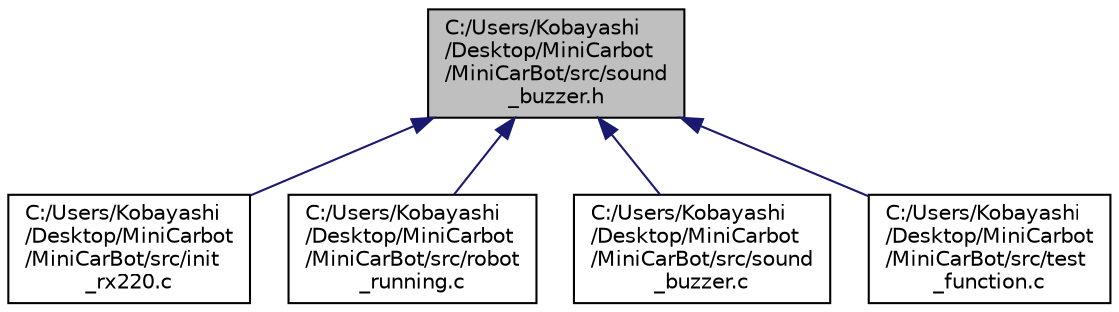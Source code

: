 digraph "C:/Users/Kobayashi/Desktop/MiniCarbot/MiniCarBot/src/sound_buzzer.h"
{
 // LATEX_PDF_SIZE
  edge [fontname="Helvetica",fontsize="10",labelfontname="Helvetica",labelfontsize="10"];
  node [fontname="Helvetica",fontsize="10",shape=record];
  Node1 [label="C:/Users/Kobayashi\l/Desktop/MiniCarbot\l/MiniCarBot/src/sound\l_buzzer.h",height=0.2,width=0.4,color="black", fillcolor="grey75", style="filled", fontcolor="black",tooltip="ブザーを駆動するための周波数可変の矩形波出力"];
  Node1 -> Node2 [dir="back",color="midnightblue",fontsize="10",style="solid",fontname="Helvetica"];
  Node2 [label="C:/Users/Kobayashi\l/Desktop/MiniCarbot\l/MiniCarBot/src/init\l_rx220.c",height=0.2,width=0.4,color="black", fillcolor="white", style="filled",URL="$init__rx220_8c.html",tooltip=" "];
  Node1 -> Node3 [dir="back",color="midnightblue",fontsize="10",style="solid",fontname="Helvetica"];
  Node3 [label="C:/Users/Kobayashi\l/Desktop/MiniCarbot\l/MiniCarBot/src/robot\l_running.c",height=0.2,width=0.4,color="black", fillcolor="white", style="filled",URL="$robot__running_8c.html",tooltip=" "];
  Node1 -> Node4 [dir="back",color="midnightblue",fontsize="10",style="solid",fontname="Helvetica"];
  Node4 [label="C:/Users/Kobayashi\l/Desktop/MiniCarbot\l/MiniCarBot/src/sound\l_buzzer.c",height=0.2,width=0.4,color="black", fillcolor="white", style="filled",URL="$sound__buzzer_8c.html",tooltip=" "];
  Node1 -> Node5 [dir="back",color="midnightblue",fontsize="10",style="solid",fontname="Helvetica"];
  Node5 [label="C:/Users/Kobayashi\l/Desktop/MiniCarbot\l/MiniCarBot/src/test\l_function.c",height=0.2,width=0.4,color="black", fillcolor="white", style="filled",URL="$test__function_8c.html",tooltip=" "];
}
